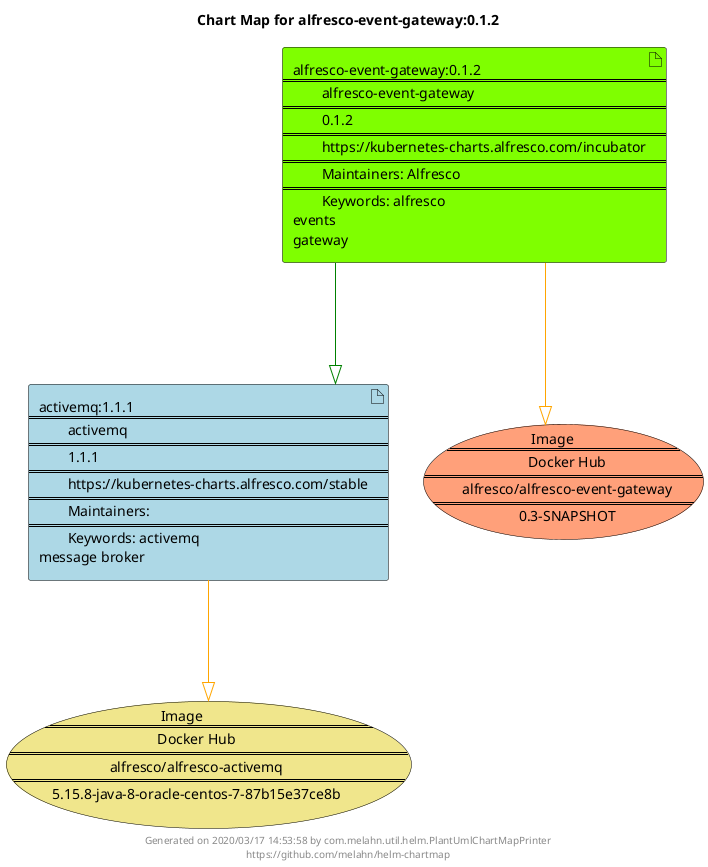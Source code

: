 @startuml
skinparam linetype ortho
skinparam backgroundColor white
skinparam usecaseBorderColor black
skinparam usecaseArrowColor LightSlateGray
skinparam artifactBorderColor black
skinparam artifactArrowColor LightSlateGray

title Chart Map for alfresco-event-gateway:0.1.2

'There are 2 referenced Helm Charts
artifact "alfresco-event-gateway:0.1.2\n====\n\talfresco-event-gateway\n====\n\t0.1.2\n====\n\thttps://kubernetes-charts.alfresco.com/incubator\n====\n\tMaintainers: Alfresco\n====\n\tKeywords: alfresco\nevents\ngateway" as alfresco_event_gateway_0_1_2 #Chartreuse
artifact "activemq:1.1.1\n====\n\tactivemq\n====\n\t1.1.1\n====\n\thttps://kubernetes-charts.alfresco.com/stable\n====\n\tMaintainers: \n====\n\tKeywords: activemq\nmessage broker" as activemq_1_1_1 #LightBlue

'There are 2 referenced Docker Images
usecase "Image\n====\n\tDocker Hub\n====\n\talfresco/alfresco-event-gateway\n====\n\t0.3-SNAPSHOT" as alfresco_alfresco_event_gateway_0_3_SNAPSHOT #LightSalmon
usecase "Image\n====\n\tDocker Hub\n====\n\talfresco/alfresco-activemq\n====\n\t5.15.8-java-8-oracle-centos-7-87b15e37ce8b" as alfresco_alfresco_activemq_5_15_8_java_8_oracle_centos_7_87b15e37ce8b #Khaki

'Chart Dependencies
alfresco_event_gateway_0_1_2--[#green]-|>activemq_1_1_1
alfresco_event_gateway_0_1_2--[#orange]-|>alfresco_alfresco_event_gateway_0_3_SNAPSHOT
activemq_1_1_1--[#orange]-|>alfresco_alfresco_activemq_5_15_8_java_8_oracle_centos_7_87b15e37ce8b

center footer Generated on 2020/03/17 14:53:58 by com.melahn.util.helm.PlantUmlChartMapPrinter\nhttps://github.com/melahn/helm-chartmap
@enduml
